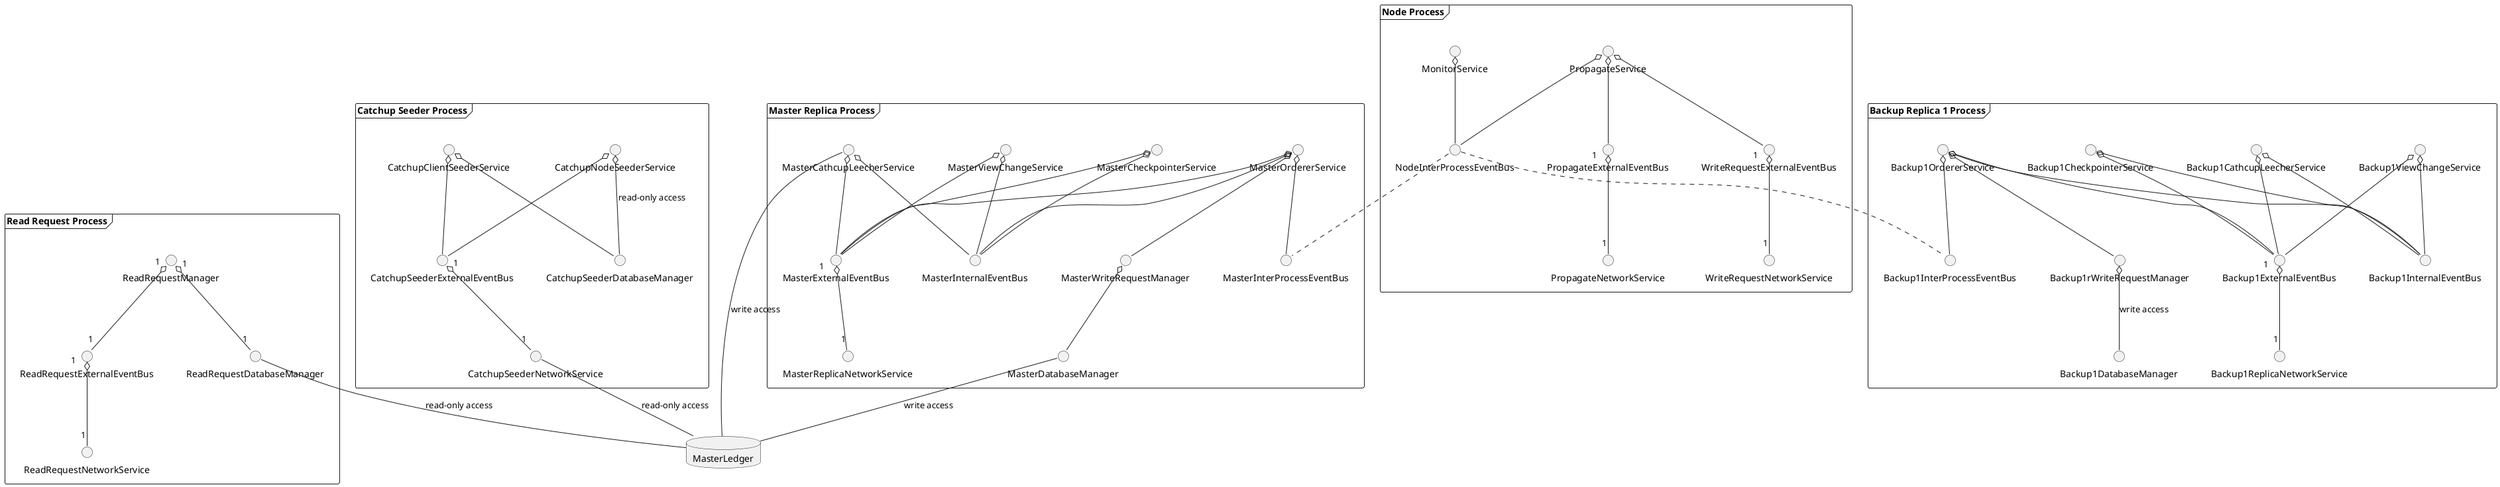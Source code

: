 @startuml

frame "Read Request Process" {
ReadRequestExternalEventBus "1" o-- "1" ReadRequestNetworkService
ReadRequestManager "1" o-- "1" ReadRequestExternalEventBus
ReadRequestManager "1" o-- "1" ReadRequestDatabaseManager
}

frame "Catchup Seeder Process" {
CatchupSeederExternalEventBus "1" o-- "1" CatchupSeederNetworkService

CatchupNodeSeederService o-- CatchupSeederExternalEventBus
CatchupNodeSeederService o-- CatchupSeederDatabaseManager : read-only access

CatchupClientSeederService o-- CatchupSeederExternalEventBus
CatchupClientSeederService o-- CatchupSeederDatabaseManager
}

frame "Master Replica Process" {
MasterExternalEventBus "1" o-- "1" MasterReplicaNetworkService

MasterOrdererService o-- MasterExternalEventBus
MasterOrdererService o-- MasterInternalEventBus
MasterOrdererService o-- MasterInterProcessEventBus

MasterCheckpointerService o-- MasterExternalEventBus
MasterCheckpointerService o-- MasterInternalEventBus

MasterViewChangeService o-- MasterExternalEventBus
MasterViewChangeService o-- MasterInternalEventBus

MasterOrdererService o-- MasterWriteRequestManager
MasterWriteRequestManager o-- MasterDatabaseManager

MasterCathcupLeecherService o-- MasterExternalEventBus
MasterCathcupLeecherService o-- MasterInternalEventBus
}

frame "Backup Replica 1 Process" {
Backup1ExternalEventBus "1" o-- "1" Backup1ReplicaNetworkService

Backup1OrdererService o-- Backup1ExternalEventBus
Backup1OrdererService o-- Backup1InternalEventBus
Backup1OrdererService o-- Backup1InterProcessEventBus

Backup1CheckpointerService o-- Backup1ExternalEventBus
Backup1CheckpointerService o-- Backup1InternalEventBus

Backup1ViewChangeService o-- Backup1ExternalEventBus
Backup1ViewChangeService o-- Backup1InternalEventBus

Backup1OrdererService o-- Backup1rWriteRequestManager
Backup1rWriteRequestManager o-- Backup1DatabaseManager : write access

Backup1CathcupLeecherService o-- Backup1ExternalEventBus
Backup1CathcupLeecherService o-- Backup1InternalEventBus
}

frame "Node Process" {
WriteRequestExternalEventBus "1" o-- "1" WriteRequestNetworkService
PropagateExternalEventBus "1" o-- "1" PropagateNetworkService

PropagateService o-- WriteRequestExternalEventBus
PropagateService o-- PropagateExternalEventBus
PropagateService o-- NodeInterProcessEventBus

MonitorService o-- NodeInterProcessEventBus
}

NodeInterProcessEventBus .. MasterInterProcessEventBus
NodeInterProcessEventBus .. Backup1InterProcessEventBus

database MasterLedger
MasterDatabaseManager -- MasterLedger : write access
ReadRequestDatabaseManager -- MasterLedger : read-only access
CatchupSeederNetworkService -- MasterLedger : read-only access
MasterCathcupLeecherService -- MasterLedger : write access


@enduml